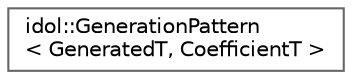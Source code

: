 digraph "Graphical Class Hierarchy"
{
 // LATEX_PDF_SIZE
  bgcolor="transparent";
  edge [fontname=Helvetica,fontsize=10,labelfontname=Helvetica,labelfontsize=10];
  node [fontname=Helvetica,fontsize=10,shape=box,height=0.2,width=0.4];
  rankdir="LR";
  Node0 [id="Node000000",label="idol::GenerationPattern\l\< GeneratedT, CoefficientT \>",height=0.2,width=0.4,color="grey40", fillcolor="white", style="filled",URL="$classidol_1_1GenerationPattern.html",tooltip=" "];
}
